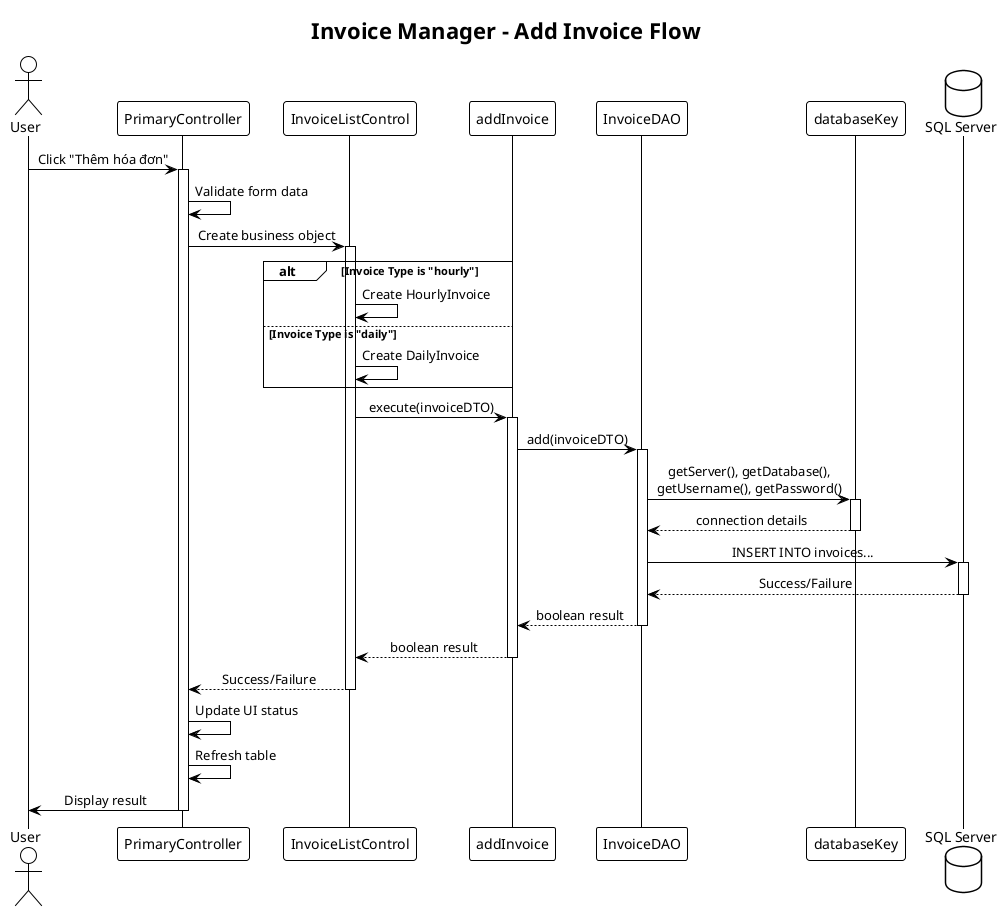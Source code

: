 @startuml Invoice Manager - Sequence Diagram

!theme plain
skinparam sequenceMessageAlign center

title Invoice Manager - Add Invoice Flow

actor User
participant "PrimaryController" as PC
participant "InvoiceListControl" as ILC
participant "addInvoice" as AI
participant "InvoiceDAO" as DAO
participant "databaseKey" as DK
database "SQL Server" as DB

User -> PC: Click "Thêm hóa đơn"
activate PC

PC -> PC: Validate form data
PC -> ILC: Create business object
activate ILC

alt Invoice Type is "hourly"
    ILC -> ILC: Create HourlyInvoice
else Invoice Type is "daily"
    ILC -> ILC: Create DailyInvoice
end

ILC -> AI: execute(invoiceDTO)
activate AI

AI -> DAO: add(invoiceDTO)
activate DAO

DAO -> DK: getServer(), getDatabase(),\ngetUsername(), getPassword()
activate DK
DK --> DAO: connection details
deactivate DK

DAO -> DB: INSERT INTO invoices...
activate DB
DB --> DAO: Success/Failure
deactivate DB

DAO --> AI: boolean result
deactivate DAO

AI --> ILC: boolean result
deactivate AI

ILC --> PC: Success/Failure
deactivate ILC

PC -> PC: Update UI status
PC -> PC: Refresh table
PC -> User: Display result
deactivate PC

@enduml
